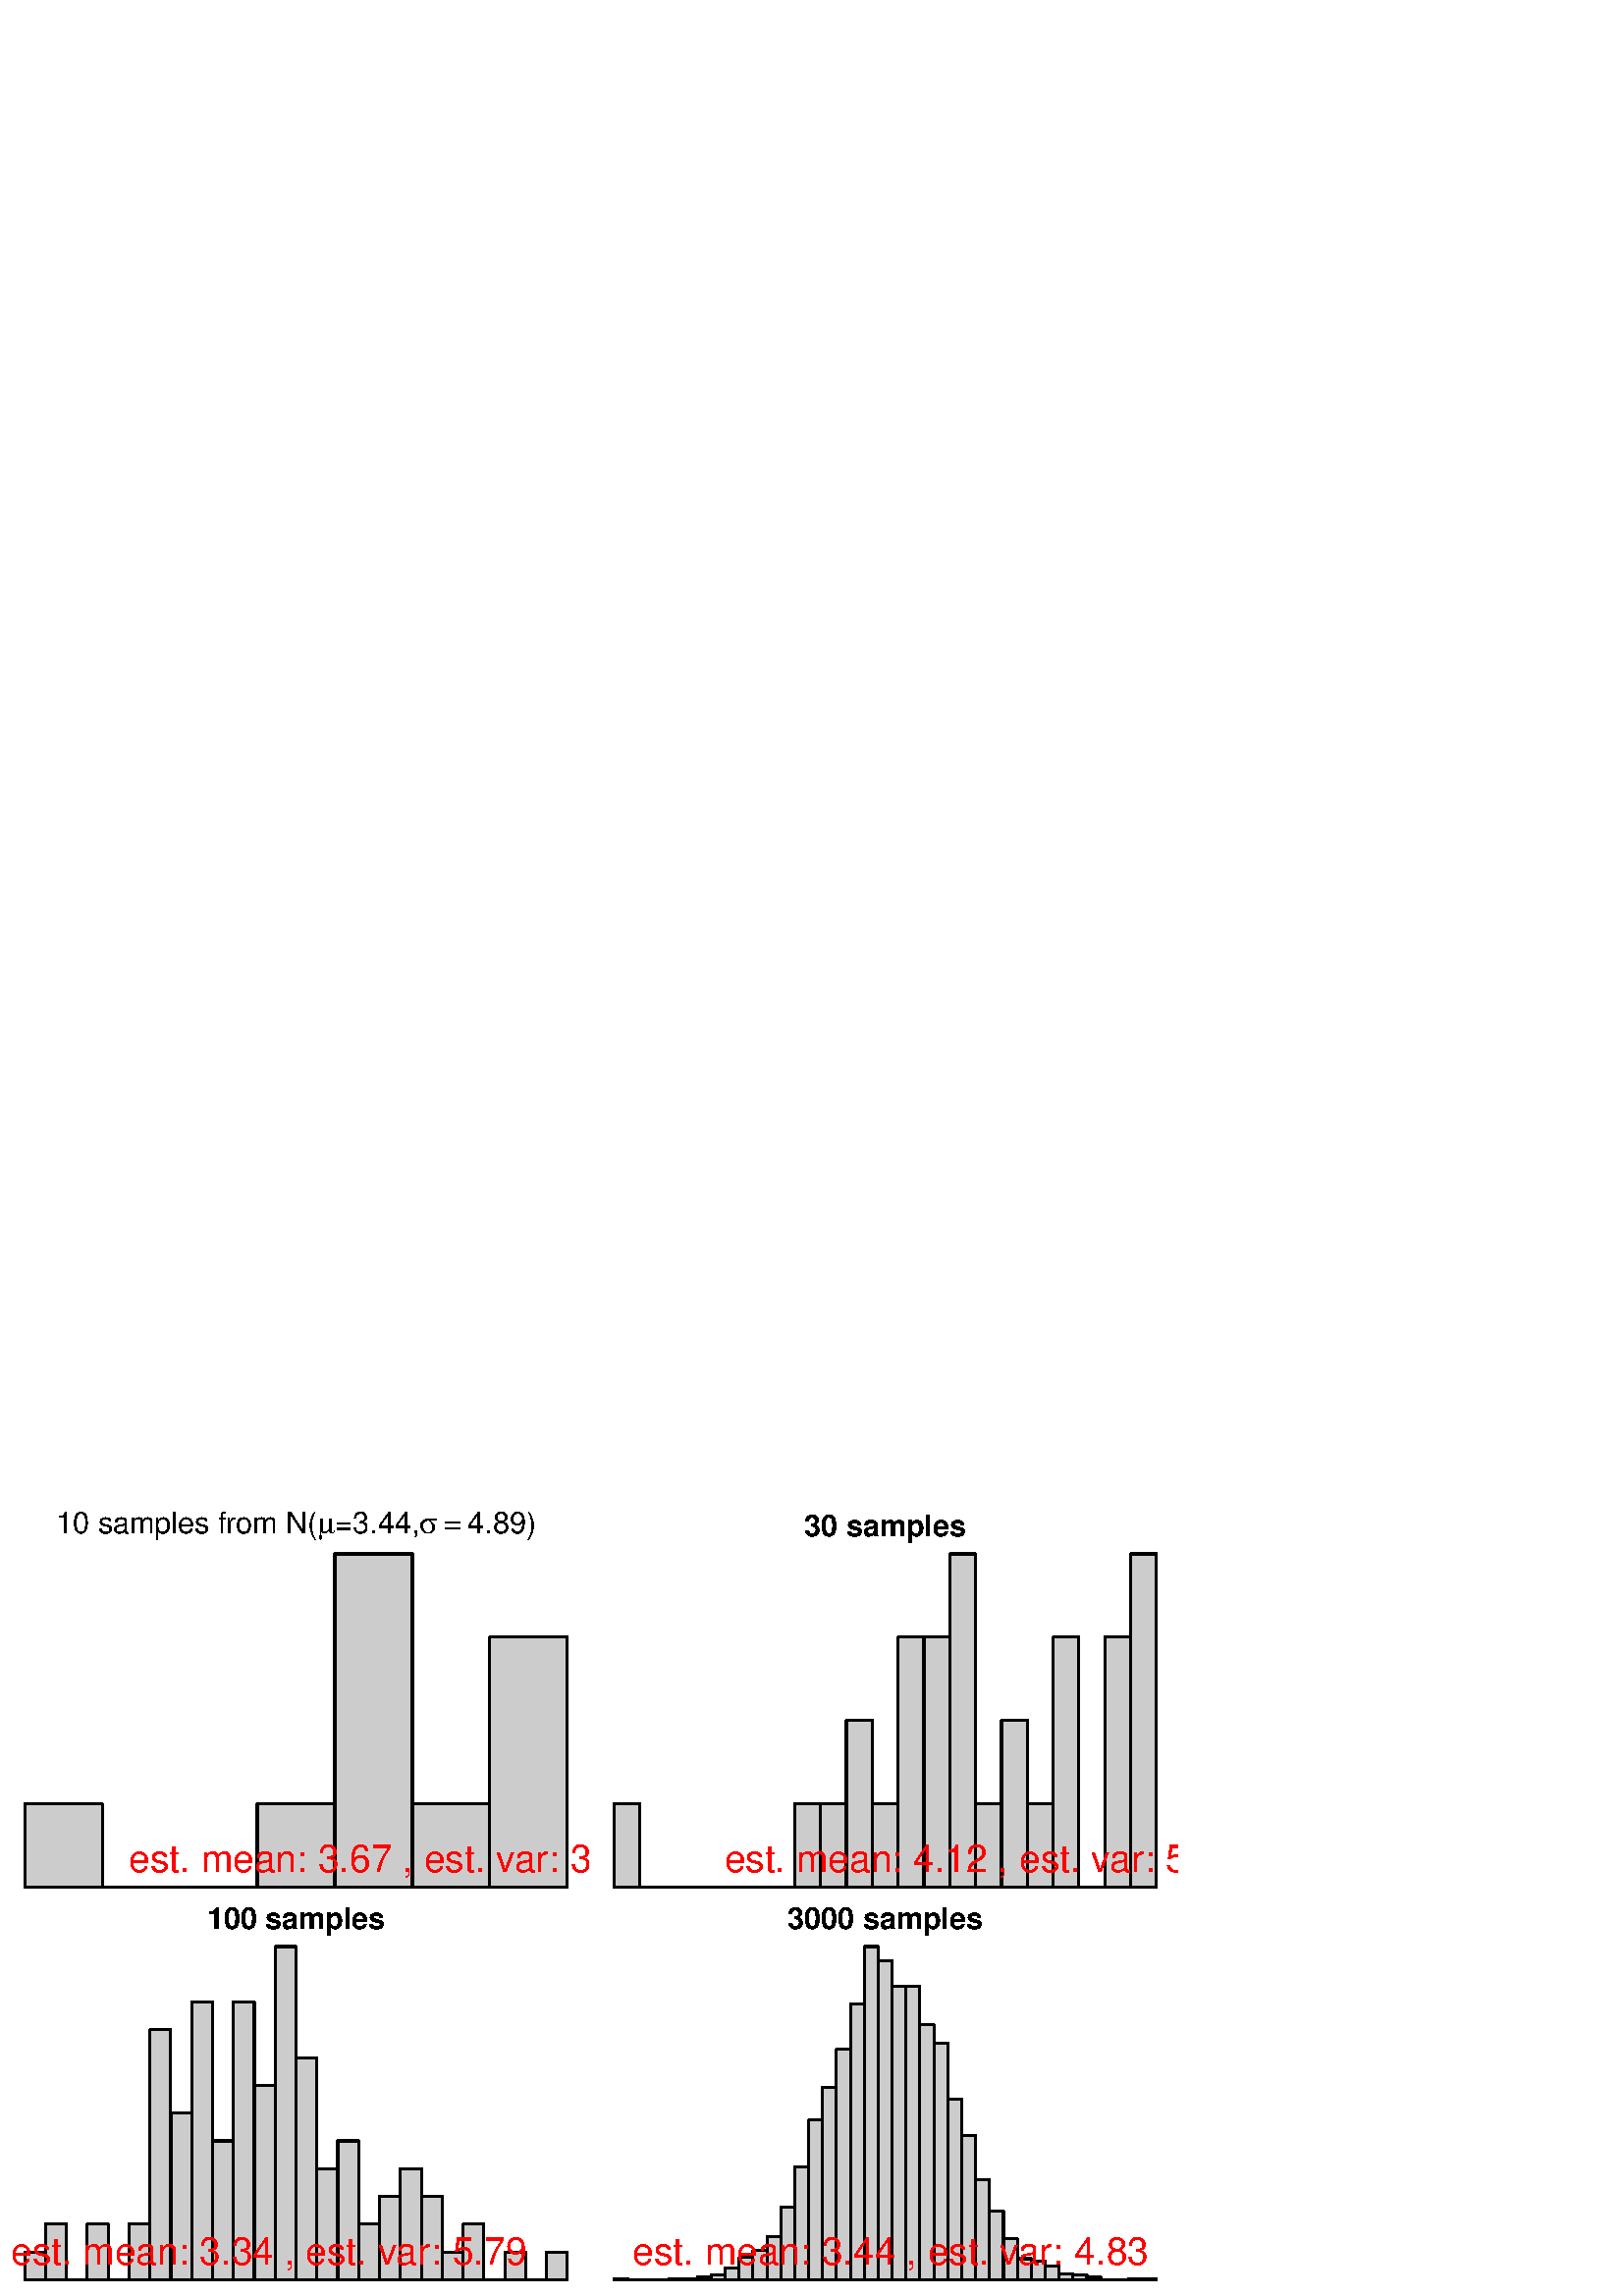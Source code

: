 %!PS-Adobe-3.0
%%DocumentNeededResources: font Helvetica
%%+ font Helvetica-Bold
%%+ font Helvetica-Oblique
%%+ font Helvetica-BoldOblique
%%+ font Symbol
%%DocumentMedia: special 432 288 0 () ()
%%Pages: (atend)
%%BoundingBox: 0 0 432 288
%%EndComments
%%BeginProlog
/bp  { gs sRGB gs } def
% begin .ps.prolog
/gs  { gsave } bind def
/gr  { grestore } bind def
/ep  { showpage gr gr } bind def
/m   { moveto } bind def
/l  { rlineto } bind def
/np  { newpath } bind def
/cp  { closepath } bind def
/f   { fill } bind def
/o   { stroke } bind def
/c   { newpath 0 360 arc } bind def
/r   { 4 2 roll moveto 1 copy 3 -1 roll exch 0 exch rlineto 0 rlineto -1 mul 0 exch rlineto closepath } bind def
/p1  { stroke } bind def
/p2  { gsave bg fill grestore newpath } bind def
/p3  { gsave bg fill grestore stroke } bind def
/p6  { gsave bg eofill grestore newpath } bind def
/p7  { gsave bg eofill grestore stroke } bind def
/t   { 5 -2 roll moveto gsave rotate
       1 index stringwidth pop
       mul neg 0 rmoveto show grestore } bind def
/ta  { 4 -2 roll moveto gsave rotate show } bind def
/tb  { 2 -1 roll 0 rmoveto show } bind def
/cl  { grestore gsave newpath 3 index 3 index moveto 1 index
       4 -1 roll lineto  exch 1 index lineto lineto
       closepath clip newpath } bind def
/rgb { setrgbcolor } bind def
/s   { scalefont setfont } bind def
% end   .ps.prolog
/sRGB { [ /CIEBasedABC
          << /DecodeLMN
               [ { dup 0.039 le
                        {12.923 div}
                        {0.055 add 1.055 div 2.4 exp }
                     ifelse
                 } bind dup dup
               ]
             /MatrixLMN [0.412 0.213 0.019
                         0.358 0.715 0.119
                         0.18 0.072 0.95]
             /WhitePoint [0.951 1.0 1.089]
           >>
         ] setcolorspace } bind def
/srgb { setcolor } bind def
%%IncludeResource: font Helvetica
/Helvetica findfont
dup length dict begin
  {1 index /FID ne {def} {pop pop} ifelse} forall
  /Encoding ISOLatin1Encoding def
  currentdict
  end
/Font1 exch definefont pop
%%IncludeResource: font Helvetica-Bold
/Helvetica-Bold findfont
dup length dict begin
  {1 index /FID ne {def} {pop pop} ifelse} forall
  /Encoding ISOLatin1Encoding def
  currentdict
  end
/Font2 exch definefont pop
%%IncludeResource: font Helvetica-Oblique
/Helvetica-Oblique findfont
dup length dict begin
  {1 index /FID ne {def} {pop pop} ifelse} forall
  /Encoding ISOLatin1Encoding def
  currentdict
  end
/Font3 exch definefont pop
%%IncludeResource: font Helvetica-BoldOblique
/Helvetica-BoldOblique findfont
dup length dict begin
  {1 index /FID ne {def} {pop pop} ifelse} forall
  /Encoding ISOLatin1Encoding def
  currentdict
  end
/Font4 exch definefont pop
%%IncludeResource: font Symbol
/Symbol findfont
dup length dict begin
  {1 index /FID ne {def} {pop pop} ifelse} forall
  currentdict
  end
/Font5 exch definefont pop
%%EndProlog
%%Page: 1 1
bp
0.00 144.00 216.00 288.00 cl
/Font1 findfont 11 s
0 0 0 srgb
20.54 279.72 (10 samples from N\() 0 0 t
/Font5 findfont 11 s
116.50 279.72 (m) 0 0 t
/Font1 findfont 11 s
122.84 279.72 (=) 0 0 t
129.26 279.72 (3.44) 0 0 t
150.67 279.72 (,) 0 0 t
/Font5 findfont 11 s
153.73 279.72 (s) 0 0 t
162.90 279.72 (=) 0 0 t
/Font1 findfont 11 s
171.49 279.72 (4.89) 0 0 t
192.89 279.72 (\)) 0 0 t
1.10 145.10 216.00 277.04 cl
/bg { 0.8 0.8 0.8 srgb } def
0 0 0 srgb
0.75 setlinewidth
[] 0 setdash
1 setlinecap
1 setlinejoin
10.00 setmiterlimit
9.06 149.98 28.43 30.54 r p3
37.48 149.98 28.43 0.00 r p3
65.91 149.98 28.43 0.00 r p3
94.33 149.98 28.43 30.54 r p3
122.76 149.98 28.43 122.17 r p3
151.19 149.98 28.43 30.54 r p3
179.61 149.98 28.43 91.63 r p3
/Font1 findfont 14 s
1 0 0 srgb
47.28 155.46 (est. mean: 3.67 , est. v) 0 ta
-0.350 (ar) tb
0.420 (: 3.68) tb gr
47.28 155.46 (est. mean: 3.67 , est. v) 0 ta
-0.350 (ar) tb
0.420 (: 3.68) tb gr
217.10 145.10 432.00 277.04 cl
216.00 144.00 432.00 288.00 cl
/Font2 findfont 11 s
0 0 0 srgb
324.55 278.57 (30 samples) .5 0 t
217.10 145.10 432.00 277.04 cl
/bg { 0.8 0.8 0.8 srgb } def
0 0 0 srgb
0.75 setlinewidth
[] 0 setdash
1 setlinecap
1 setlinejoin
10.00 setmiterlimit
225.06 149.98 9.48 30.54 r p3
234.53 149.98 9.48 0.00 r p3
244.01 149.98 9.48 0.00 r p3
253.48 149.98 9.48 0.00 r p3
262.96 149.98 9.48 0.00 r p3
272.43 149.98 9.48 0.00 r p3
281.91 149.98 9.48 0.00 r p3
291.38 149.98 9.48 30.54 r p3
300.86 149.98 9.48 30.54 r p3
310.33 149.98 9.48 61.09 r p3
319.81 149.98 9.48 30.54 r p3
329.29 149.98 9.48 91.63 r p3
338.76 149.98 9.48 91.63 r p3
348.24 149.98 9.48 122.17 r p3
357.71 149.98 9.48 30.54 r p3
367.19 149.98 9.48 61.09 r p3
376.66 149.98 9.48 30.54 r p3
386.14 149.98 9.48 91.63 r p3
395.61 149.98 9.48 0.00 r p3
405.09 149.98 9.48 91.63 r p3
414.57 149.98 9.48 122.17 r p3
/Font1 findfont 14 s
1 0 0 srgb
265.51 155.46 (est. mean: 4.12 , est. v) 0 ta
-0.350 (ar) tb
0.420 (: 5.27) tb gr
1.10 1.10 216.00 133.04 cl
0.00 0.00 216.00 144.00 cl
/Font2 findfont 11 s
0 0 0 srgb
108.55 134.57 (100 samples) .5 0 t
1.10 1.10 216.00 133.04 cl
/bg { 0.8 0.8 0.8 srgb } def
0 0 0 srgb
0.75 setlinewidth
[] 0 setdash
1 setlinecap
1 setlinejoin
10.00 setmiterlimit
9.06 5.98 7.65 10.18 r p3
16.71 5.98 7.65 20.36 r p3
24.36 5.98 7.65 0.00 r p3
32.01 5.98 7.65 20.36 r p3
39.67 5.98 7.65 0.00 r p3
47.32 5.98 7.65 20.36 r p3
54.97 5.98 7.65 91.63 r p3
62.63 5.98 7.65 61.09 r p3
70.28 5.98 7.65 101.81 r p3
77.93 5.98 7.65 50.91 r p3
85.59 5.98 7.65 101.81 r p3
93.24 5.98 7.65 71.27 r p3
100.89 5.98 7.65 122.17 r p3
108.55 5.98 7.65 81.45 r p3
116.20 5.98 7.65 40.72 r p3
123.85 5.98 7.65 50.91 r p3
131.51 5.98 7.65 20.36 r p3
139.16 5.98 7.65 30.54 r p3
146.81 5.98 7.65 40.72 r p3
154.47 5.98 7.65 30.54 r p3
162.12 5.98 7.65 10.18 r p3
169.77 5.98 7.65 20.36 r p3
177.43 5.98 7.65 0.00 r p3
185.08 5.98 7.65 10.18 r p3
192.73 5.98 7.65 0.00 r p3
200.39 5.98 7.65 10.18 r p3
/Font1 findfont 14 s
1 0 0 srgb
3.92 11.46 (est. mean: 3.34 , est. v) 0 ta
-0.350 (ar) tb
0.420 (: 5.79) tb gr
217.10 1.10 432.00 133.04 cl
216.00 0.00 432.00 144.00 cl
/Font2 findfont 11 s
0 0 0 srgb
324.55 134.57 (3000 samples) .5 0 t
217.10 1.10 432.00 133.04 cl
/bg { 0.8 0.8 0.8 srgb } def
0 0 0 srgb
0.75 setlinewidth
[] 0 setdash
1 setlinecap
1 setlinejoin
10.00 setmiterlimit
225.06 5.98 5.10 0.43 r p3
230.16 5.98 5.10 0.00 r p3
235.26 5.98 5.10 0.00 r p3
240.36 5.98 5.10 0.00 r p3
245.46 5.98 5.10 0.43 r p3
250.57 5.98 5.10 0.43 r p3
255.67 5.98 5.10 0.85 r p3
260.77 5.98 5.10 1.71 r p3
265.87 5.98 5.10 4.27 r p3
270.97 5.98 5.10 8.12 r p3
276.08 5.98 5.10 10.68 r p3
281.18 5.98 5.10 15.81 r p3
286.28 5.98 5.10 26.49 r p3
291.38 5.98 5.10 41.44 r p3
296.49 5.98 5.10 58.52 r p3
301.59 5.98 5.10 70.49 r p3
306.69 5.98 5.10 84.58 r p3
311.79 5.98 5.10 101.24 r p3
316.89 5.98 5.10 122.17 r p3
322.00 5.98 5.10 117.05 r p3
327.10 5.98 5.10 107.65 r p3
332.20 5.98 5.10 107.65 r p3
337.30 5.98 5.10 93.55 r p3
342.41 5.98 5.10 86.72 r p3
347.51 5.98 5.10 66.21 r p3
352.61 5.98 5.10 52.97 r p3
357.71 5.98 5.10 36.74 r p3
362.81 5.98 5.10 25.20 r p3
367.92 5.98 5.10 14.95 r p3
373.02 5.98 5.10 7.69 r p3
378.12 5.98 5.10 6.83 r p3
383.22 5.98 5.10 5.13 r p3
388.33 5.98 5.10 2.14 r p3
393.43 5.98 5.10 1.71 r p3
398.53 5.98 5.10 0.85 r p3
403.63 5.98 5.10 0.00 r p3
408.73 5.98 5.10 0.00 r p3
413.84 5.98 5.10 0.43 r p3
418.94 5.98 5.10 0.43 r p3
/Font1 findfont 14 s
1 0 0 srgb
231.95 11.46 (est. mean: 3.44 , est. v) 0 ta
-0.350 (ar) tb
0.420 (: 4.83) tb gr
ep
%%Trailer
%%Pages: 1
%%EOF

